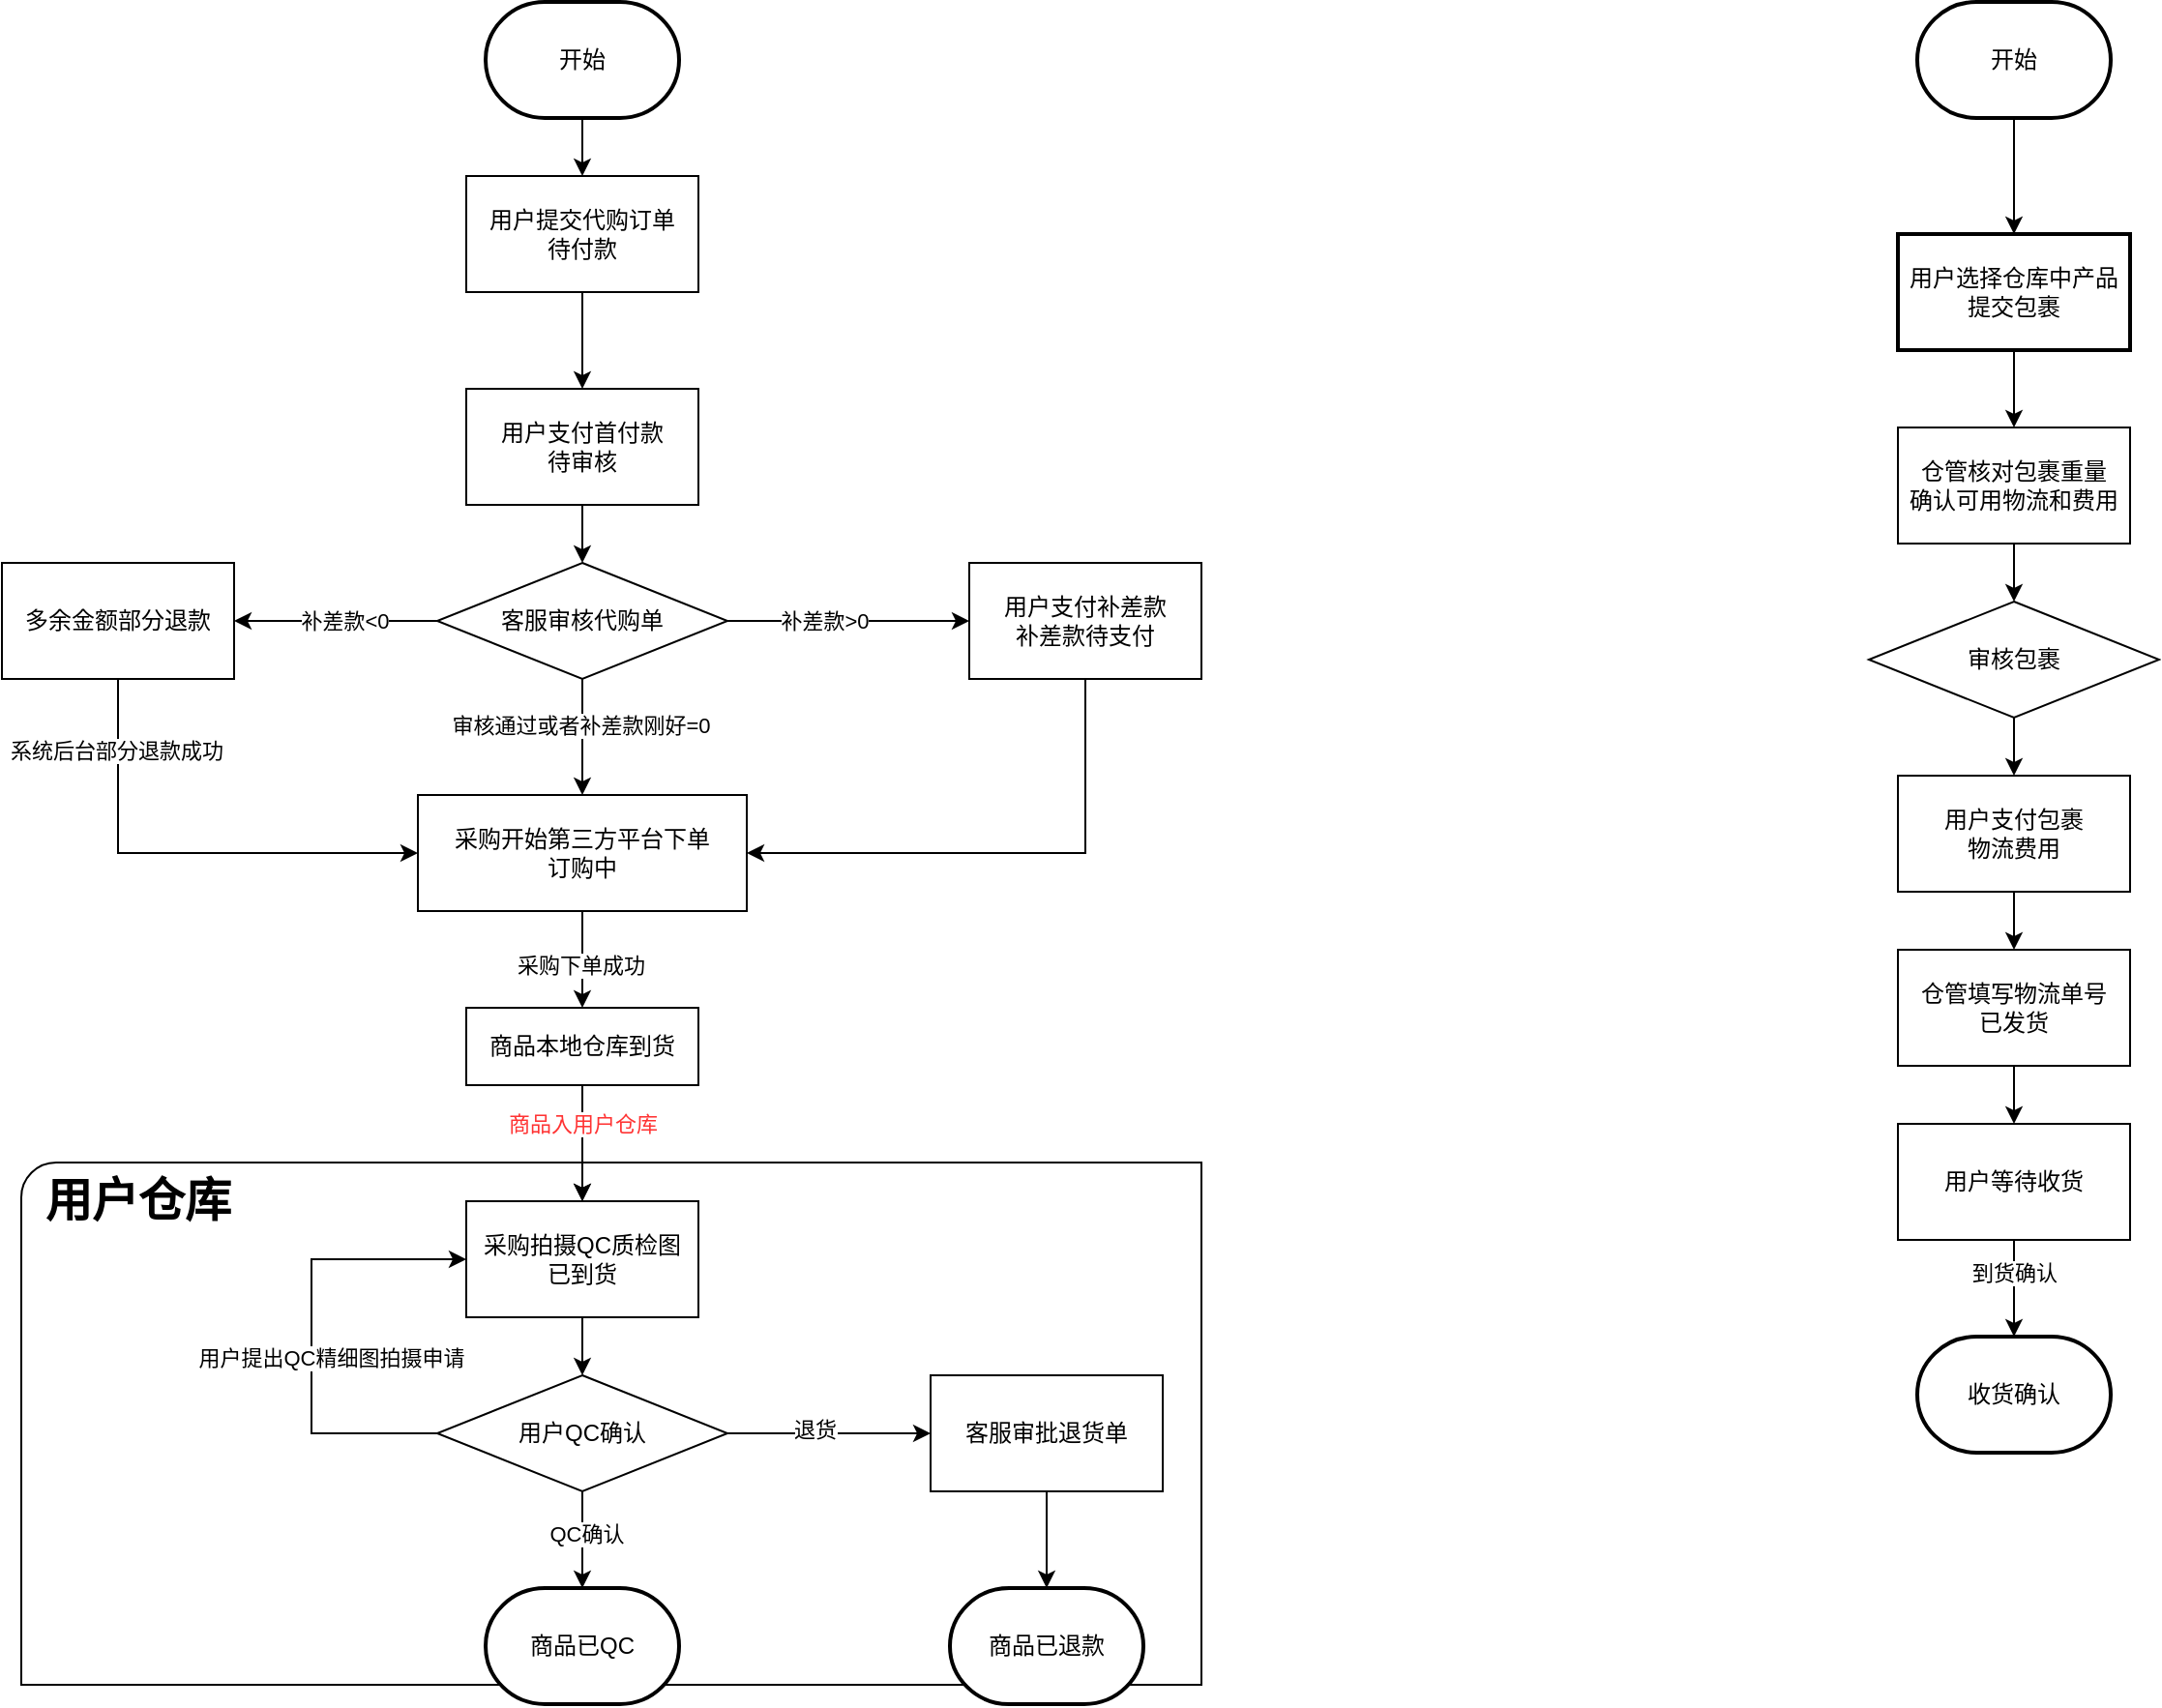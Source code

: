 <mxfile version="22.0.8" type="github">
  <diagram name="第 1 页" id="pP1tO3Ii8l8RqdQOzwid">
    <mxGraphModel dx="1434" dy="790" grid="1" gridSize="10" guides="1" tooltips="1" connect="1" arrows="1" fold="1" page="1" pageScale="1" pageWidth="850" pageHeight="1100" background="#ffffff" math="1" shadow="0">
      <root>
        <mxCell id="0" />
        <mxCell id="1" parent="0" />
        <mxCell id="Dqv5JmWRgsVvrp35Kz6W-14" value="" style="verticalLabelPosition=bottom;verticalAlign=top;html=1;shape=mxgraph.basic.corner_round_rect;dx=9;whiteSpace=wrap;" parent="1" vertex="1">
          <mxGeometry x="120" y="610" width="610" height="270" as="geometry" />
        </mxCell>
        <mxCell id="45aExs9Xjjavs16j4mOs-2" value="开始" style="strokeWidth=2;html=1;shape=mxgraph.flowchart.terminator;whiteSpace=wrap;" parent="1" vertex="1">
          <mxGeometry x="360" y="10" width="100" height="60" as="geometry" />
        </mxCell>
        <mxCell id="45aExs9Xjjavs16j4mOs-8" value="" style="edgeStyle=orthogonalEdgeStyle;rounded=0;orthogonalLoop=1;jettySize=auto;html=1;" parent="1" source="45aExs9Xjjavs16j4mOs-3" target="45aExs9Xjjavs16j4mOs-7" edge="1">
          <mxGeometry relative="1" as="geometry" />
        </mxCell>
        <mxCell id="45aExs9Xjjavs16j4mOs-3" value="用户提交代购订单&lt;br&gt;待付款" style="rounded=0;whiteSpace=wrap;html=1;" parent="1" vertex="1">
          <mxGeometry x="350" y="100" width="120" height="60" as="geometry" />
        </mxCell>
        <mxCell id="FNXPkqNXXuDWN-amQ0E9-2" value="" style="edgeStyle=orthogonalEdgeStyle;rounded=0;orthogonalLoop=1;jettySize=auto;html=1;" parent="1" source="45aExs9Xjjavs16j4mOs-7" target="FNXPkqNXXuDWN-amQ0E9-1" edge="1">
          <mxGeometry relative="1" as="geometry" />
        </mxCell>
        <mxCell id="45aExs9Xjjavs16j4mOs-7" value="用户支付首付款&lt;br&gt;待审核" style="whiteSpace=wrap;html=1;rounded=0;" parent="1" vertex="1">
          <mxGeometry x="350" y="210" width="120" height="60" as="geometry" />
        </mxCell>
        <mxCell id="45aExs9Xjjavs16j4mOs-12" value="" style="edgeStyle=orthogonalEdgeStyle;rounded=0;orthogonalLoop=1;jettySize=auto;html=1;" parent="1" source="45aExs9Xjjavs16j4mOs-9" target="45aExs9Xjjavs16j4mOs-11" edge="1">
          <mxGeometry relative="1" as="geometry" />
        </mxCell>
        <mxCell id="3CZQ1WSbMAs0qGvyiBaF-2" value="采购下单成功" style="edgeLabel;html=1;align=center;verticalAlign=middle;resizable=0;points=[];" parent="45aExs9Xjjavs16j4mOs-12" vertex="1" connectable="0">
          <mxGeometry x="0.1" y="-1" relative="1" as="geometry">
            <mxPoint as="offset" />
          </mxGeometry>
        </mxCell>
        <mxCell id="45aExs9Xjjavs16j4mOs-9" value="采购开始第三方平台下单&lt;br&gt;订购中" style="whiteSpace=wrap;html=1;rounded=0;" parent="1" vertex="1">
          <mxGeometry x="325" y="420" width="170" height="60" as="geometry" />
        </mxCell>
        <mxCell id="45aExs9Xjjavs16j4mOs-14" value="" style="edgeStyle=orthogonalEdgeStyle;rounded=0;orthogonalLoop=1;jettySize=auto;html=1;entryX=0.5;entryY=0;entryDx=0;entryDy=0;" parent="1" source="45aExs9Xjjavs16j4mOs-11" target="Dqv5JmWRgsVvrp35Kz6W-15" edge="1">
          <mxGeometry relative="1" as="geometry">
            <mxPoint x="410" y="790" as="targetPoint" />
          </mxGeometry>
        </mxCell>
        <mxCell id="hr9um1D8EmSnKkyDu55F-13" value="" style="edgeStyle=orthogonalEdgeStyle;rounded=0;orthogonalLoop=1;jettySize=auto;html=1;" edge="1" parent="1" source="45aExs9Xjjavs16j4mOs-11" target="Dqv5JmWRgsVvrp35Kz6W-15">
          <mxGeometry relative="1" as="geometry" />
        </mxCell>
        <mxCell id="hr9um1D8EmSnKkyDu55F-14" value="&lt;font color=&quot;#ff3333&quot;&gt;商品入用户仓库&lt;/font&gt;" style="edgeLabel;html=1;align=center;verticalAlign=middle;resizable=0;points=[];shadow=1;fillColor=#FF645E;" vertex="1" connectable="0" parent="hr9um1D8EmSnKkyDu55F-13">
          <mxGeometry x="-0.275" y="2" relative="1" as="geometry">
            <mxPoint x="-2" y="-2" as="offset" />
          </mxGeometry>
        </mxCell>
        <mxCell id="45aExs9Xjjavs16j4mOs-11" value="商品本地仓库到货" style="whiteSpace=wrap;html=1;rounded=0;" parent="1" vertex="1">
          <mxGeometry x="350" y="530" width="120" height="40" as="geometry" />
        </mxCell>
        <mxCell id="FNXPkqNXXuDWN-amQ0E9-13" value="" style="edgeStyle=orthogonalEdgeStyle;rounded=0;orthogonalLoop=1;jettySize=auto;html=1;entryX=0;entryY=0.5;entryDx=0;entryDy=0;" parent="1" source="FNXPkqNXXuDWN-amQ0E9-1" target="FNXPkqNXXuDWN-amQ0E9-17" edge="1">
          <mxGeometry relative="1" as="geometry">
            <mxPoint x="560" y="430" as="targetPoint" />
          </mxGeometry>
        </mxCell>
        <mxCell id="FNXPkqNXXuDWN-amQ0E9-20" value="补差款&amp;gt;0" style="edgeLabel;html=1;align=center;verticalAlign=middle;resizable=0;points=[];" parent="FNXPkqNXXuDWN-amQ0E9-13" vertex="1" connectable="0">
          <mxGeometry x="-0.325" y="2" relative="1" as="geometry">
            <mxPoint x="8" y="2" as="offset" />
          </mxGeometry>
        </mxCell>
        <mxCell id="FNXPkqNXXuDWN-amQ0E9-29" value="" style="edgeStyle=orthogonalEdgeStyle;rounded=0;orthogonalLoop=1;jettySize=auto;html=1;" parent="1" source="FNXPkqNXXuDWN-amQ0E9-1" target="FNXPkqNXXuDWN-amQ0E9-28" edge="1">
          <mxGeometry relative="1" as="geometry" />
        </mxCell>
        <mxCell id="FNXPkqNXXuDWN-amQ0E9-32" value="补差款&amp;lt;0" style="edgeLabel;html=1;align=center;verticalAlign=middle;resizable=0;points=[];" parent="FNXPkqNXXuDWN-amQ0E9-29" vertex="1" connectable="0">
          <mxGeometry x="-0.263" y="-1" relative="1" as="geometry">
            <mxPoint x="-10" y="1" as="offset" />
          </mxGeometry>
        </mxCell>
        <mxCell id="FNXPkqNXXuDWN-amQ0E9-1" value="客服审核代购单" style="rhombus;whiteSpace=wrap;html=1;rounded=0;" parent="1" vertex="1">
          <mxGeometry x="335" y="300" width="150" height="60" as="geometry" />
        </mxCell>
        <mxCell id="FNXPkqNXXuDWN-amQ0E9-3" value="" style="endArrow=classic;html=1;rounded=0;exitX=0.5;exitY=1;exitDx=0;exitDy=0;" parent="1" source="FNXPkqNXXuDWN-amQ0E9-1" target="45aExs9Xjjavs16j4mOs-9" edge="1">
          <mxGeometry width="50" height="50" relative="1" as="geometry">
            <mxPoint x="400" y="630" as="sourcePoint" />
            <mxPoint x="450" y="580" as="targetPoint" />
          </mxGeometry>
        </mxCell>
        <mxCell id="FNXPkqNXXuDWN-amQ0E9-4" value="审核通过或者补差款刚好=0" style="edgeLabel;html=1;align=center;verticalAlign=middle;resizable=0;points=[];" parent="FNXPkqNXXuDWN-amQ0E9-3" vertex="1" connectable="0">
          <mxGeometry x="-0.32" y="-1" relative="1" as="geometry">
            <mxPoint y="3" as="offset" />
          </mxGeometry>
        </mxCell>
        <mxCell id="FNXPkqNXXuDWN-amQ0E9-24" style="edgeStyle=orthogonalEdgeStyle;rounded=0;orthogonalLoop=1;jettySize=auto;html=1;exitX=0.5;exitY=1;exitDx=0;exitDy=0;entryX=1;entryY=0.5;entryDx=0;entryDy=0;" parent="1" source="FNXPkqNXXuDWN-amQ0E9-17" target="45aExs9Xjjavs16j4mOs-9" edge="1">
          <mxGeometry relative="1" as="geometry" />
        </mxCell>
        <mxCell id="FNXPkqNXXuDWN-amQ0E9-17" value="用户支付补差款&lt;br&gt;补差款待支付" style="whiteSpace=wrap;html=1;rounded=0;" parent="1" vertex="1">
          <mxGeometry x="610" y="300" width="120" height="60" as="geometry" />
        </mxCell>
        <mxCell id="FNXPkqNXXuDWN-amQ0E9-31" style="edgeStyle=orthogonalEdgeStyle;rounded=0;orthogonalLoop=1;jettySize=auto;html=1;exitX=0.5;exitY=1;exitDx=0;exitDy=0;entryX=0;entryY=0.5;entryDx=0;entryDy=0;" parent="1" source="FNXPkqNXXuDWN-amQ0E9-28" target="45aExs9Xjjavs16j4mOs-9" edge="1">
          <mxGeometry relative="1" as="geometry" />
        </mxCell>
        <mxCell id="FNXPkqNXXuDWN-amQ0E9-33" value="系统后台部分退款成功" style="edgeLabel;html=1;align=center;verticalAlign=middle;resizable=0;points=[];" parent="FNXPkqNXXuDWN-amQ0E9-31" vertex="1" connectable="0">
          <mxGeometry x="-0.696" y="-1" relative="1" as="geometry">
            <mxPoint as="offset" />
          </mxGeometry>
        </mxCell>
        <mxCell id="FNXPkqNXXuDWN-amQ0E9-28" value="多余金额部分退款" style="whiteSpace=wrap;html=1;rounded=0;" parent="1" vertex="1">
          <mxGeometry x="110" y="300" width="120" height="60" as="geometry" />
        </mxCell>
        <mxCell id="Dqv5JmWRgsVvrp35Kz6W-11" style="edgeStyle=orthogonalEdgeStyle;rounded=0;orthogonalLoop=1;jettySize=auto;html=1;exitX=1;exitY=0.5;exitDx=0;exitDy=0;entryX=0;entryY=0.5;entryDx=0;entryDy=0;" parent="1" source="Dqv5JmWRgsVvrp35Kz6W-2" target="Dqv5JmWRgsVvrp35Kz6W-10" edge="1">
          <mxGeometry relative="1" as="geometry" />
        </mxCell>
        <mxCell id="Dqv5JmWRgsVvrp35Kz6W-12" value="退货" style="edgeLabel;html=1;align=center;verticalAlign=middle;resizable=0;points=[];" parent="Dqv5JmWRgsVvrp35Kz6W-11" vertex="1" connectable="0">
          <mxGeometry x="-0.147" y="2" relative="1" as="geometry">
            <mxPoint as="offset" />
          </mxGeometry>
        </mxCell>
        <mxCell id="hr9um1D8EmSnKkyDu55F-8" value="" style="edgeStyle=orthogonalEdgeStyle;rounded=0;orthogonalLoop=1;jettySize=auto;html=1;" edge="1" parent="1" source="Dqv5JmWRgsVvrp35Kz6W-2" target="hr9um1D8EmSnKkyDu55F-9">
          <mxGeometry relative="1" as="geometry">
            <mxPoint x="410" y="830" as="targetPoint" />
          </mxGeometry>
        </mxCell>
        <mxCell id="hr9um1D8EmSnKkyDu55F-10" value="QC确认" style="edgeLabel;html=1;align=center;verticalAlign=middle;resizable=0;points=[];" vertex="1" connectable="0" parent="hr9um1D8EmSnKkyDu55F-8">
          <mxGeometry x="-0.12" y="2" relative="1" as="geometry">
            <mxPoint as="offset" />
          </mxGeometry>
        </mxCell>
        <mxCell id="hr9um1D8EmSnKkyDu55F-11" style="edgeStyle=orthogonalEdgeStyle;rounded=0;orthogonalLoop=1;jettySize=auto;html=1;exitX=0;exitY=0.5;exitDx=0;exitDy=0;entryX=0;entryY=0.5;entryDx=0;entryDy=0;" edge="1" parent="1" source="Dqv5JmWRgsVvrp35Kz6W-2" target="Dqv5JmWRgsVvrp35Kz6W-15">
          <mxGeometry relative="1" as="geometry">
            <Array as="points">
              <mxPoint x="270" y="750" />
              <mxPoint x="270" y="660" />
            </Array>
          </mxGeometry>
        </mxCell>
        <mxCell id="hr9um1D8EmSnKkyDu55F-12" value="用户提出QC精细图拍摄申请" style="edgeLabel;html=1;align=center;verticalAlign=middle;resizable=0;points=[];" vertex="1" connectable="0" parent="hr9um1D8EmSnKkyDu55F-11">
          <mxGeometry x="-0.117" y="4" relative="1" as="geometry">
            <mxPoint x="14" as="offset" />
          </mxGeometry>
        </mxCell>
        <mxCell id="Dqv5JmWRgsVvrp35Kz6W-2" value="用户QC确认" style="rhombus;whiteSpace=wrap;html=1;rounded=0;" parent="1" vertex="1">
          <mxGeometry x="335" y="720" width="150" height="60" as="geometry" />
        </mxCell>
        <mxCell id="Dqv5JmWRgsVvrp35Kz6W-19" value="" style="edgeStyle=orthogonalEdgeStyle;rounded=0;orthogonalLoop=1;jettySize=auto;html=1;" parent="1" source="Dqv5JmWRgsVvrp35Kz6W-10" target="Dqv5JmWRgsVvrp35Kz6W-17" edge="1">
          <mxGeometry relative="1" as="geometry">
            <mxPoint x="640" y="890" as="targetPoint" />
          </mxGeometry>
        </mxCell>
        <mxCell id="Dqv5JmWRgsVvrp35Kz6W-10" value="客服审批退货单" style="whiteSpace=wrap;html=1;rounded=0;" parent="1" vertex="1">
          <mxGeometry x="590" y="720" width="120" height="60" as="geometry" />
        </mxCell>
        <mxCell id="Dqv5JmWRgsVvrp35Kz6W-16" style="edgeStyle=orthogonalEdgeStyle;rounded=0;orthogonalLoop=1;jettySize=auto;html=1;exitX=0.5;exitY=1;exitDx=0;exitDy=0;" parent="1" source="Dqv5JmWRgsVvrp35Kz6W-15" target="Dqv5JmWRgsVvrp35Kz6W-2" edge="1">
          <mxGeometry relative="1" as="geometry" />
        </mxCell>
        <mxCell id="Dqv5JmWRgsVvrp35Kz6W-15" value="采购拍摄QC质检图&lt;br&gt;已到货" style="whiteSpace=wrap;html=1;rounded=0;" parent="1" vertex="1">
          <mxGeometry x="350" y="630" width="120" height="60" as="geometry" />
        </mxCell>
        <mxCell id="Dqv5JmWRgsVvrp35Kz6W-17" value="商品已退款" style="strokeWidth=2;html=1;shape=mxgraph.flowchart.terminator;whiteSpace=wrap;" parent="1" vertex="1">
          <mxGeometry x="600" y="830" width="100" height="60" as="geometry" />
        </mxCell>
        <mxCell id="Dqv5JmWRgsVvrp35Kz6W-32" style="edgeStyle=orthogonalEdgeStyle;rounded=0;orthogonalLoop=1;jettySize=auto;html=1;exitX=0.5;exitY=1;exitDx=0;exitDy=0;entryX=0.5;entryY=0;entryDx=0;entryDy=0;exitPerimeter=0;" parent="1" source="45aExs9Xjjavs16j4mOs-2" target="45aExs9Xjjavs16j4mOs-3" edge="1">
          <mxGeometry relative="1" as="geometry">
            <mxPoint x="410" y="90" as="sourcePoint" />
          </mxGeometry>
        </mxCell>
        <mxCell id="WxssDACJkfuJ4awSDEbc-4" value="" style="edgeStyle=orthogonalEdgeStyle;rounded=0;orthogonalLoop=1;jettySize=auto;html=1;" parent="1" source="WxssDACJkfuJ4awSDEbc-1" target="WxssDACJkfuJ4awSDEbc-3" edge="1">
          <mxGeometry relative="1" as="geometry" />
        </mxCell>
        <mxCell id="WxssDACJkfuJ4awSDEbc-1" value="开始" style="strokeWidth=2;html=1;shape=mxgraph.flowchart.terminator;whiteSpace=wrap;" parent="1" vertex="1">
          <mxGeometry x="1100" y="10" width="100" height="60" as="geometry" />
        </mxCell>
        <mxCell id="WxssDACJkfuJ4awSDEbc-6" value="" style="edgeStyle=orthogonalEdgeStyle;rounded=0;orthogonalLoop=1;jettySize=auto;html=1;entryX=0.5;entryY=0;entryDx=0;entryDy=0;" parent="1" source="WxssDACJkfuJ4awSDEbc-3" target="oN5ELRFt2idh2DmVAs_s-10" edge="1">
          <mxGeometry relative="1" as="geometry">
            <mxPoint x="1150" y="270" as="targetPoint" />
          </mxGeometry>
        </mxCell>
        <mxCell id="WxssDACJkfuJ4awSDEbc-3" value="用户选择仓库中产品&lt;br&gt;提交包裹" style="whiteSpace=wrap;html=1;strokeWidth=2;" parent="1" vertex="1">
          <mxGeometry x="1090" y="130" width="120" height="60" as="geometry" />
        </mxCell>
        <mxCell id="oN5ELRFt2idh2DmVAs_s-2" value="" style="edgeStyle=orthogonalEdgeStyle;rounded=0;orthogonalLoop=1;jettySize=auto;html=1;" parent="1" source="WxssDACJkfuJ4awSDEbc-7" target="oN5ELRFt2idh2DmVAs_s-1" edge="1">
          <mxGeometry relative="1" as="geometry" />
        </mxCell>
        <mxCell id="WxssDACJkfuJ4awSDEbc-7" value="审核包裹" style="rhombus;whiteSpace=wrap;html=1;rounded=0;" parent="1" vertex="1">
          <mxGeometry x="1075" y="320" width="150" height="60" as="geometry" />
        </mxCell>
        <mxCell id="oN5ELRFt2idh2DmVAs_s-4" value="" style="edgeStyle=orthogonalEdgeStyle;rounded=0;orthogonalLoop=1;jettySize=auto;html=1;" parent="1" source="oN5ELRFt2idh2DmVAs_s-1" target="oN5ELRFt2idh2DmVAs_s-3" edge="1">
          <mxGeometry relative="1" as="geometry" />
        </mxCell>
        <mxCell id="oN5ELRFt2idh2DmVAs_s-1" value="用户支付包裹&lt;br&gt;物流费用" style="whiteSpace=wrap;html=1;rounded=0;" parent="1" vertex="1">
          <mxGeometry x="1090" y="410" width="120" height="60" as="geometry" />
        </mxCell>
        <mxCell id="oN5ELRFt2idh2DmVAs_s-6" value="" style="edgeStyle=orthogonalEdgeStyle;rounded=0;orthogonalLoop=1;jettySize=auto;html=1;" parent="1" source="oN5ELRFt2idh2DmVAs_s-3" target="oN5ELRFt2idh2DmVAs_s-5" edge="1">
          <mxGeometry relative="1" as="geometry" />
        </mxCell>
        <mxCell id="oN5ELRFt2idh2DmVAs_s-3" value="仓管填写物流单号&lt;br&gt;已发货" style="whiteSpace=wrap;html=1;rounded=0;" parent="1" vertex="1">
          <mxGeometry x="1090" y="500" width="120" height="60" as="geometry" />
        </mxCell>
        <mxCell id="oN5ELRFt2idh2DmVAs_s-8" value="" style="edgeStyle=orthogonalEdgeStyle;rounded=0;orthogonalLoop=1;jettySize=auto;html=1;" parent="1" source="oN5ELRFt2idh2DmVAs_s-5" target="oN5ELRFt2idh2DmVAs_s-7" edge="1">
          <mxGeometry relative="1" as="geometry" />
        </mxCell>
        <mxCell id="oN5ELRFt2idh2DmVAs_s-9" value="到货确认" style="edgeLabel;html=1;align=center;verticalAlign=middle;resizable=0;points=[];" parent="oN5ELRFt2idh2DmVAs_s-8" vertex="1" connectable="0">
          <mxGeometry x="-0.325" relative="1" as="geometry">
            <mxPoint as="offset" />
          </mxGeometry>
        </mxCell>
        <mxCell id="oN5ELRFt2idh2DmVAs_s-5" value="用户等待收货" style="whiteSpace=wrap;html=1;rounded=0;" parent="1" vertex="1">
          <mxGeometry x="1090" y="590" width="120" height="60" as="geometry" />
        </mxCell>
        <mxCell id="oN5ELRFt2idh2DmVAs_s-7" value="收货确认" style="strokeWidth=2;html=1;shape=mxgraph.flowchart.terminator;whiteSpace=wrap;" parent="1" vertex="1">
          <mxGeometry x="1100" y="700" width="100" height="60" as="geometry" />
        </mxCell>
        <mxCell id="oN5ELRFt2idh2DmVAs_s-11" value="" style="edgeStyle=orthogonalEdgeStyle;rounded=0;orthogonalLoop=1;jettySize=auto;html=1;" parent="1" source="oN5ELRFt2idh2DmVAs_s-10" target="WxssDACJkfuJ4awSDEbc-7" edge="1">
          <mxGeometry relative="1" as="geometry" />
        </mxCell>
        <mxCell id="oN5ELRFt2idh2DmVAs_s-10" value="仓管核对包裹重量&lt;br&gt;确认可用物流和费用&lt;br&gt;" style="whiteSpace=wrap;html=1;rounded=0;" parent="1" vertex="1">
          <mxGeometry x="1090" y="230" width="120" height="60" as="geometry" />
        </mxCell>
        <mxCell id="hr9um1D8EmSnKkyDu55F-6" value="用户仓库" style="text;strokeColor=none;fillColor=none;html=1;fontSize=24;fontStyle=1;verticalAlign=middle;align=center;" vertex="1" parent="1">
          <mxGeometry x="130" y="610" width="100" height="40" as="geometry" />
        </mxCell>
        <mxCell id="hr9um1D8EmSnKkyDu55F-9" value="商品已QC" style="strokeWidth=2;html=1;shape=mxgraph.flowchart.terminator;whiteSpace=wrap;" vertex="1" parent="1">
          <mxGeometry x="360" y="830" width="100" height="60" as="geometry" />
        </mxCell>
      </root>
    </mxGraphModel>
  </diagram>
</mxfile>
